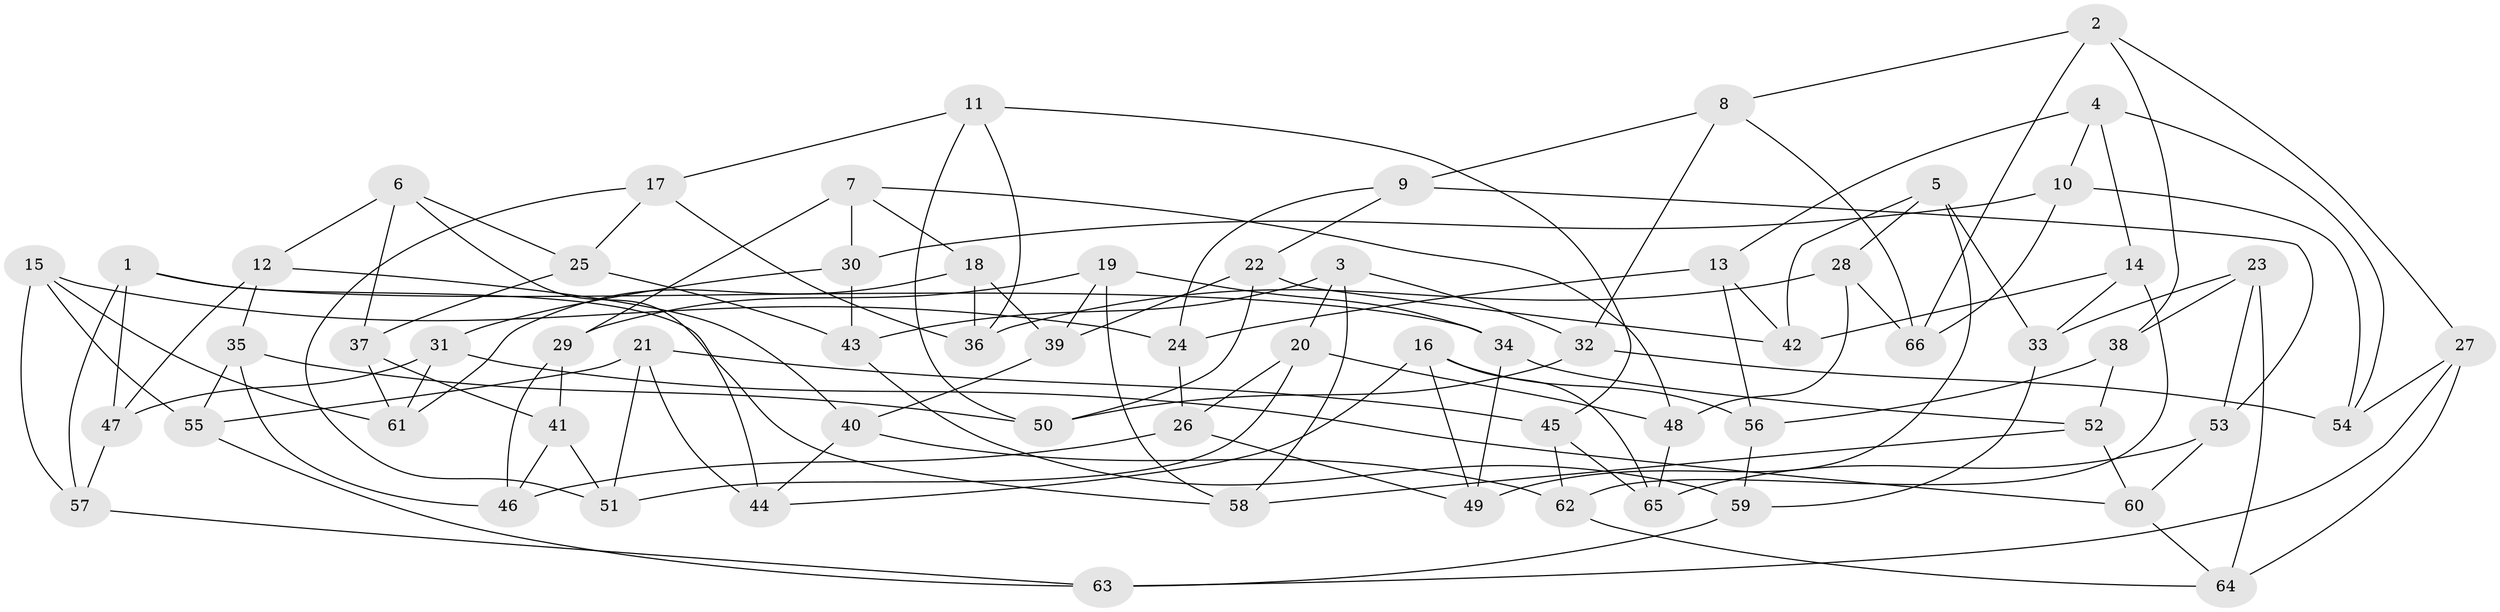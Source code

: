 // Generated by graph-tools (version 1.1) at 2025/16/03/09/25 04:16:38]
// undirected, 66 vertices, 132 edges
graph export_dot {
graph [start="1"]
  node [color=gray90,style=filled];
  1;
  2;
  3;
  4;
  5;
  6;
  7;
  8;
  9;
  10;
  11;
  12;
  13;
  14;
  15;
  16;
  17;
  18;
  19;
  20;
  21;
  22;
  23;
  24;
  25;
  26;
  27;
  28;
  29;
  30;
  31;
  32;
  33;
  34;
  35;
  36;
  37;
  38;
  39;
  40;
  41;
  42;
  43;
  44;
  45;
  46;
  47;
  48;
  49;
  50;
  51;
  52;
  53;
  54;
  55;
  56;
  57;
  58;
  59;
  60;
  61;
  62;
  63;
  64;
  65;
  66;
  1 -- 47;
  1 -- 34;
  1 -- 57;
  1 -- 58;
  2 -- 66;
  2 -- 38;
  2 -- 8;
  2 -- 27;
  3 -- 32;
  3 -- 58;
  3 -- 43;
  3 -- 20;
  4 -- 14;
  4 -- 54;
  4 -- 13;
  4 -- 10;
  5 -- 49;
  5 -- 42;
  5 -- 28;
  5 -- 33;
  6 -- 25;
  6 -- 12;
  6 -- 44;
  6 -- 37;
  7 -- 30;
  7 -- 18;
  7 -- 29;
  7 -- 48;
  8 -- 9;
  8 -- 66;
  8 -- 32;
  9 -- 24;
  9 -- 22;
  9 -- 53;
  10 -- 54;
  10 -- 66;
  10 -- 30;
  11 -- 45;
  11 -- 36;
  11 -- 50;
  11 -- 17;
  12 -- 40;
  12 -- 35;
  12 -- 47;
  13 -- 42;
  13 -- 56;
  13 -- 24;
  14 -- 42;
  14 -- 62;
  14 -- 33;
  15 -- 61;
  15 -- 24;
  15 -- 55;
  15 -- 57;
  16 -- 56;
  16 -- 49;
  16 -- 44;
  16 -- 65;
  17 -- 51;
  17 -- 25;
  17 -- 36;
  18 -- 61;
  18 -- 39;
  18 -- 36;
  19 -- 29;
  19 -- 39;
  19 -- 58;
  19 -- 34;
  20 -- 48;
  20 -- 26;
  20 -- 51;
  21 -- 45;
  21 -- 51;
  21 -- 44;
  21 -- 55;
  22 -- 50;
  22 -- 39;
  22 -- 42;
  23 -- 64;
  23 -- 38;
  23 -- 33;
  23 -- 53;
  24 -- 26;
  25 -- 37;
  25 -- 43;
  26 -- 46;
  26 -- 49;
  27 -- 64;
  27 -- 63;
  27 -- 54;
  28 -- 36;
  28 -- 48;
  28 -- 66;
  29 -- 46;
  29 -- 41;
  30 -- 43;
  30 -- 31;
  31 -- 61;
  31 -- 60;
  31 -- 47;
  32 -- 54;
  32 -- 50;
  33 -- 59;
  34 -- 49;
  34 -- 52;
  35 -- 55;
  35 -- 50;
  35 -- 46;
  37 -- 41;
  37 -- 61;
  38 -- 56;
  38 -- 52;
  39 -- 40;
  40 -- 62;
  40 -- 44;
  41 -- 51;
  41 -- 46;
  43 -- 59;
  45 -- 62;
  45 -- 65;
  47 -- 57;
  48 -- 65;
  52 -- 58;
  52 -- 60;
  53 -- 60;
  53 -- 65;
  55 -- 63;
  56 -- 59;
  57 -- 63;
  59 -- 63;
  60 -- 64;
  62 -- 64;
}
